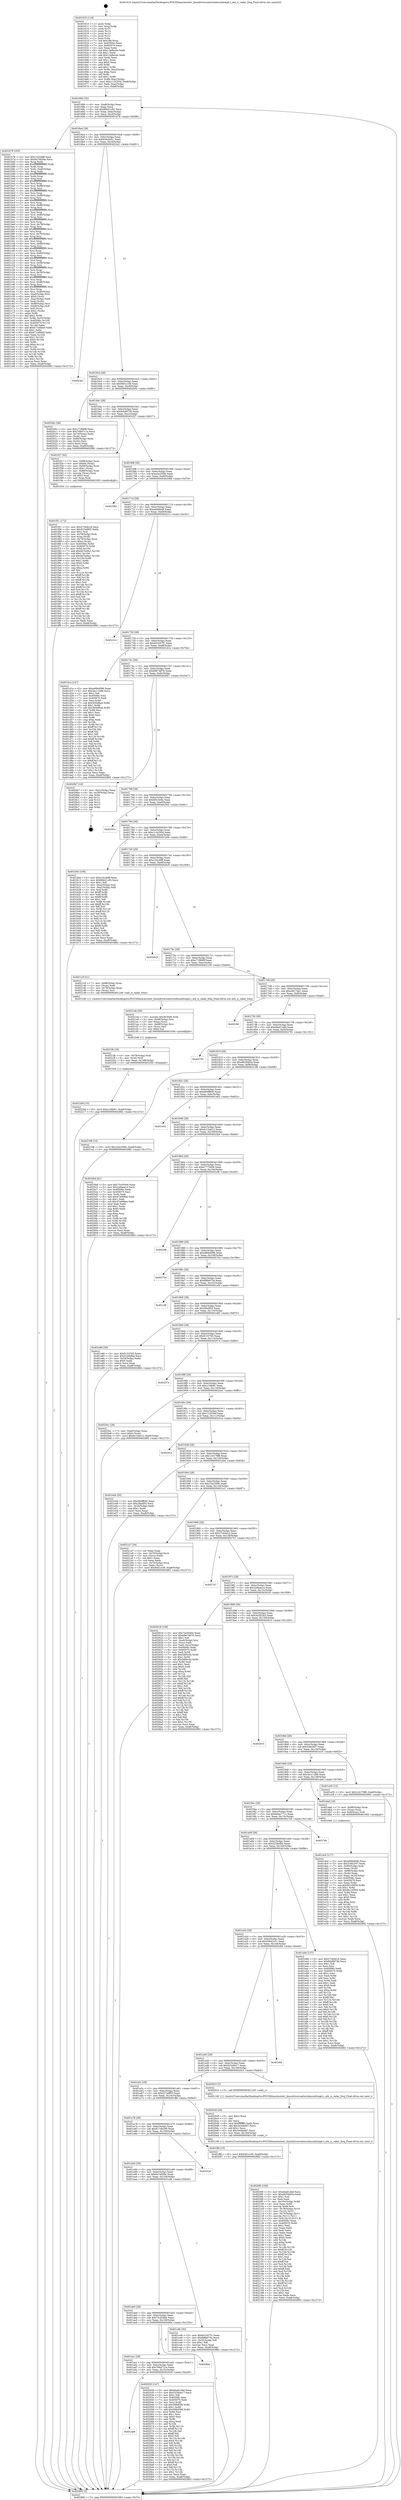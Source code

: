 digraph "0x401610" {
  label = "0x401610 (/mnt/c/Users/mathe/Desktop/tcc/POCII/binaries/extr_linuxdriversnetwirelessathregd.c_ath_is_radar_freq_Final-ollvm.out::main(0))"
  labelloc = "t"
  node[shape=record]

  Entry [label="",width=0.3,height=0.3,shape=circle,fillcolor=black,style=filled]
  "0x401684" [label="{
     0x401684 [32]\l
     | [instrs]\l
     &nbsp;&nbsp;0x401684 \<+6\>: mov -0xa8(%rbp),%eax\l
     &nbsp;&nbsp;0x40168a \<+2\>: mov %eax,%ecx\l
     &nbsp;&nbsp;0x40168c \<+6\>: sub $0x8bb21c85,%ecx\l
     &nbsp;&nbsp;0x401692 \<+6\>: mov %eax,-0xbc(%rbp)\l
     &nbsp;&nbsp;0x401698 \<+6\>: mov %ecx,-0xc0(%rbp)\l
     &nbsp;&nbsp;0x40169e \<+6\>: je 0000000000401b78 \<main+0x568\>\l
  }"]
  "0x401b78" [label="{
     0x401b78 [355]\l
     | [instrs]\l
     &nbsp;&nbsp;0x401b78 \<+5\>: mov $0xc1b249ff,%eax\l
     &nbsp;&nbsp;0x401b7d \<+5\>: mov $0x6a74836e,%ecx\l
     &nbsp;&nbsp;0x401b82 \<+3\>: mov %rsp,%rdx\l
     &nbsp;&nbsp;0x401b85 \<+4\>: add $0xfffffffffffffff0,%rdx\l
     &nbsp;&nbsp;0x401b89 \<+3\>: mov %rdx,%rsp\l
     &nbsp;&nbsp;0x401b8c \<+7\>: mov %rdx,-0xa0(%rbp)\l
     &nbsp;&nbsp;0x401b93 \<+3\>: mov %rsp,%rdx\l
     &nbsp;&nbsp;0x401b96 \<+4\>: add $0xfffffffffffffff0,%rdx\l
     &nbsp;&nbsp;0x401b9a \<+3\>: mov %rdx,%rsp\l
     &nbsp;&nbsp;0x401b9d \<+3\>: mov %rsp,%rsi\l
     &nbsp;&nbsp;0x401ba0 \<+4\>: add $0xfffffffffffffff0,%rsi\l
     &nbsp;&nbsp;0x401ba4 \<+3\>: mov %rsi,%rsp\l
     &nbsp;&nbsp;0x401ba7 \<+7\>: mov %rsi,-0x98(%rbp)\l
     &nbsp;&nbsp;0x401bae \<+3\>: mov %rsp,%rsi\l
     &nbsp;&nbsp;0x401bb1 \<+4\>: add $0xfffffffffffffff0,%rsi\l
     &nbsp;&nbsp;0x401bb5 \<+3\>: mov %rsi,%rsp\l
     &nbsp;&nbsp;0x401bb8 \<+7\>: mov %rsi,-0x90(%rbp)\l
     &nbsp;&nbsp;0x401bbf \<+3\>: mov %rsp,%rsi\l
     &nbsp;&nbsp;0x401bc2 \<+4\>: add $0xfffffffffffffff0,%rsi\l
     &nbsp;&nbsp;0x401bc6 \<+3\>: mov %rsi,%rsp\l
     &nbsp;&nbsp;0x401bc9 \<+7\>: mov %rsi,-0x88(%rbp)\l
     &nbsp;&nbsp;0x401bd0 \<+3\>: mov %rsp,%rsi\l
     &nbsp;&nbsp;0x401bd3 \<+4\>: add $0xfffffffffffffff0,%rsi\l
     &nbsp;&nbsp;0x401bd7 \<+3\>: mov %rsi,%rsp\l
     &nbsp;&nbsp;0x401bda \<+4\>: mov %rsi,-0x80(%rbp)\l
     &nbsp;&nbsp;0x401bde \<+3\>: mov %rsp,%rsi\l
     &nbsp;&nbsp;0x401be1 \<+4\>: add $0xfffffffffffffff0,%rsi\l
     &nbsp;&nbsp;0x401be5 \<+3\>: mov %rsi,%rsp\l
     &nbsp;&nbsp;0x401be8 \<+4\>: mov %rsi,-0x78(%rbp)\l
     &nbsp;&nbsp;0x401bec \<+3\>: mov %rsp,%rsi\l
     &nbsp;&nbsp;0x401bef \<+4\>: add $0xfffffffffffffff0,%rsi\l
     &nbsp;&nbsp;0x401bf3 \<+3\>: mov %rsi,%rsp\l
     &nbsp;&nbsp;0x401bf6 \<+4\>: mov %rsi,-0x70(%rbp)\l
     &nbsp;&nbsp;0x401bfa \<+3\>: mov %rsp,%rsi\l
     &nbsp;&nbsp;0x401bfd \<+4\>: add $0xfffffffffffffff0,%rsi\l
     &nbsp;&nbsp;0x401c01 \<+3\>: mov %rsi,%rsp\l
     &nbsp;&nbsp;0x401c04 \<+4\>: mov %rsi,-0x68(%rbp)\l
     &nbsp;&nbsp;0x401c08 \<+3\>: mov %rsp,%rsi\l
     &nbsp;&nbsp;0x401c0b \<+4\>: add $0xfffffffffffffff0,%rsi\l
     &nbsp;&nbsp;0x401c0f \<+3\>: mov %rsi,%rsp\l
     &nbsp;&nbsp;0x401c12 \<+4\>: mov %rsi,-0x60(%rbp)\l
     &nbsp;&nbsp;0x401c16 \<+3\>: mov %rsp,%rsi\l
     &nbsp;&nbsp;0x401c19 \<+4\>: add $0xfffffffffffffff0,%rsi\l
     &nbsp;&nbsp;0x401c1d \<+3\>: mov %rsi,%rsp\l
     &nbsp;&nbsp;0x401c20 \<+4\>: mov %rsi,-0x58(%rbp)\l
     &nbsp;&nbsp;0x401c24 \<+3\>: mov %rsp,%rsi\l
     &nbsp;&nbsp;0x401c27 \<+4\>: add $0xfffffffffffffff0,%rsi\l
     &nbsp;&nbsp;0x401c2b \<+3\>: mov %rsi,%rsp\l
     &nbsp;&nbsp;0x401c2e \<+4\>: mov %rsi,-0x50(%rbp)\l
     &nbsp;&nbsp;0x401c32 \<+3\>: mov %rsp,%rsi\l
     &nbsp;&nbsp;0x401c35 \<+4\>: add $0xfffffffffffffff0,%rsi\l
     &nbsp;&nbsp;0x401c39 \<+3\>: mov %rsi,%rsp\l
     &nbsp;&nbsp;0x401c3c \<+4\>: mov %rsi,-0x48(%rbp)\l
     &nbsp;&nbsp;0x401c40 \<+3\>: mov %rsp,%rsi\l
     &nbsp;&nbsp;0x401c43 \<+4\>: add $0xfffffffffffffff0,%rsi\l
     &nbsp;&nbsp;0x401c47 \<+3\>: mov %rsi,%rsp\l
     &nbsp;&nbsp;0x401c4a \<+4\>: mov %rsi,-0x40(%rbp)\l
     &nbsp;&nbsp;0x401c4e \<+7\>: mov -0xa0(%rbp),%rsi\l
     &nbsp;&nbsp;0x401c55 \<+6\>: movl $0x0,(%rsi)\l
     &nbsp;&nbsp;0x401c5b \<+6\>: mov -0xac(%rbp),%edi\l
     &nbsp;&nbsp;0x401c61 \<+2\>: mov %edi,(%rdx)\l
     &nbsp;&nbsp;0x401c63 \<+7\>: mov -0x98(%rbp),%rsi\l
     &nbsp;&nbsp;0x401c6a \<+7\>: mov -0xb8(%rbp),%r8\l
     &nbsp;&nbsp;0x401c71 \<+3\>: mov %r8,(%rsi)\l
     &nbsp;&nbsp;0x401c74 \<+3\>: cmpl $0x2,(%rdx)\l
     &nbsp;&nbsp;0x401c77 \<+4\>: setne %r9b\l
     &nbsp;&nbsp;0x401c7b \<+4\>: and $0x1,%r9b\l
     &nbsp;&nbsp;0x401c7f \<+4\>: mov %r9b,-0x35(%rbp)\l
     &nbsp;&nbsp;0x401c83 \<+8\>: mov 0x40506c,%r10d\l
     &nbsp;&nbsp;0x401c8b \<+8\>: mov 0x405070,%r11d\l
     &nbsp;&nbsp;0x401c93 \<+3\>: mov %r10d,%ebx\l
     &nbsp;&nbsp;0x401c96 \<+6\>: add $0x671b6bb0,%ebx\l
     &nbsp;&nbsp;0x401c9c \<+3\>: sub $0x1,%ebx\l
     &nbsp;&nbsp;0x401c9f \<+6\>: sub $0x671b6bb0,%ebx\l
     &nbsp;&nbsp;0x401ca5 \<+4\>: imul %ebx,%r10d\l
     &nbsp;&nbsp;0x401ca9 \<+4\>: and $0x1,%r10d\l
     &nbsp;&nbsp;0x401cad \<+4\>: cmp $0x0,%r10d\l
     &nbsp;&nbsp;0x401cb1 \<+4\>: sete %r9b\l
     &nbsp;&nbsp;0x401cb5 \<+4\>: cmp $0xa,%r11d\l
     &nbsp;&nbsp;0x401cb9 \<+4\>: setl %r14b\l
     &nbsp;&nbsp;0x401cbd \<+3\>: mov %r9b,%r15b\l
     &nbsp;&nbsp;0x401cc0 \<+3\>: and %r14b,%r15b\l
     &nbsp;&nbsp;0x401cc3 \<+3\>: xor %r14b,%r9b\l
     &nbsp;&nbsp;0x401cc6 \<+3\>: or %r9b,%r15b\l
     &nbsp;&nbsp;0x401cc9 \<+4\>: test $0x1,%r15b\l
     &nbsp;&nbsp;0x401ccd \<+3\>: cmovne %ecx,%eax\l
     &nbsp;&nbsp;0x401cd0 \<+6\>: mov %eax,-0xa8(%rbp)\l
     &nbsp;&nbsp;0x401cd6 \<+5\>: jmp 0000000000402882 \<main+0x1272\>\l
  }"]
  "0x4016a4" [label="{
     0x4016a4 [28]\l
     | [instrs]\l
     &nbsp;&nbsp;0x4016a4 \<+5\>: jmp 00000000004016a9 \<main+0x99\>\l
     &nbsp;&nbsp;0x4016a9 \<+6\>: mov -0xbc(%rbp),%eax\l
     &nbsp;&nbsp;0x4016af \<+5\>: sub $0x934c6a51,%eax\l
     &nbsp;&nbsp;0x4016b4 \<+6\>: mov %eax,-0xc4(%rbp)\l
     &nbsp;&nbsp;0x4016ba \<+6\>: je 00000000004023a1 \<main+0xd91\>\l
  }"]
  Exit [label="",width=0.3,height=0.3,shape=circle,fillcolor=black,style=filled,peripheries=2]
  "0x4023a1" [label="{
     0x4023a1\l
  }", style=dashed]
  "0x4016c0" [label="{
     0x4016c0 [28]\l
     | [instrs]\l
     &nbsp;&nbsp;0x4016c0 \<+5\>: jmp 00000000004016c5 \<main+0xb5\>\l
     &nbsp;&nbsp;0x4016c5 \<+6\>: mov -0xbc(%rbp),%eax\l
     &nbsp;&nbsp;0x4016cb \<+5\>: sub $0x94f1cc38,%eax\l
     &nbsp;&nbsp;0x4016d0 \<+6\>: mov %eax,-0xc8(%rbp)\l
     &nbsp;&nbsp;0x4016d6 \<+6\>: je 000000000040200c \<main+0x9fc\>\l
  }"]
  "0x40220d" [label="{
     0x40220d [15]\l
     | [instrs]\l
     &nbsp;&nbsp;0x40220d \<+10\>: movl $0xcc36b81,-0xa8(%rbp)\l
     &nbsp;&nbsp;0x402217 \<+5\>: jmp 0000000000402882 \<main+0x1272\>\l
  }"]
  "0x40200c" [label="{
     0x40200c [36]\l
     | [instrs]\l
     &nbsp;&nbsp;0x40200c \<+5\>: mov $0xc71f689f,%eax\l
     &nbsp;&nbsp;0x402011 \<+5\>: mov $0x768d711e,%ecx\l
     &nbsp;&nbsp;0x402016 \<+4\>: mov -0x70(%rbp),%rdx\l
     &nbsp;&nbsp;0x40201a \<+2\>: mov (%rdx),%esi\l
     &nbsp;&nbsp;0x40201c \<+4\>: mov -0x80(%rbp),%rdx\l
     &nbsp;&nbsp;0x402020 \<+2\>: cmp (%rdx),%esi\l
     &nbsp;&nbsp;0x402022 \<+3\>: cmovl %ecx,%eax\l
     &nbsp;&nbsp;0x402025 \<+6\>: mov %eax,-0xa8(%rbp)\l
     &nbsp;&nbsp;0x40202b \<+5\>: jmp 0000000000402882 \<main+0x1272\>\l
  }"]
  "0x4016dc" [label="{
     0x4016dc [28]\l
     | [instrs]\l
     &nbsp;&nbsp;0x4016dc \<+5\>: jmp 00000000004016e1 \<main+0xd1\>\l
     &nbsp;&nbsp;0x4016e1 \<+6\>: mov -0xbc(%rbp),%eax\l
     &nbsp;&nbsp;0x4016e7 \<+5\>: sub $0x9cb89736,%eax\l
     &nbsp;&nbsp;0x4016ec \<+6\>: mov %eax,-0xcc(%rbp)\l
     &nbsp;&nbsp;0x4016f2 \<+6\>: je 0000000000401f27 \<main+0x917\>\l
  }"]
  "0x4021fb" [label="{
     0x4021fb [18]\l
     | [instrs]\l
     &nbsp;&nbsp;0x4021fb \<+4\>: mov -0x78(%rbp),%rdi\l
     &nbsp;&nbsp;0x4021ff \<+3\>: mov (%rdi),%rdi\l
     &nbsp;&nbsp;0x402202 \<+6\>: mov %eax,-0x168(%rbp)\l
     &nbsp;&nbsp;0x402208 \<+5\>: call 0000000000401030 \<free@plt\>\l
     | [calls]\l
     &nbsp;&nbsp;0x401030 \{1\} (unknown)\l
  }"]
  "0x401f27" [label="{
     0x401f27 [42]\l
     | [instrs]\l
     &nbsp;&nbsp;0x401f27 \<+7\>: mov -0x88(%rbp),%rax\l
     &nbsp;&nbsp;0x401f2e \<+6\>: movl $0x64,(%rax)\l
     &nbsp;&nbsp;0x401f34 \<+4\>: mov -0x80(%rbp),%rax\l
     &nbsp;&nbsp;0x401f38 \<+6\>: movl $0x1,(%rax)\l
     &nbsp;&nbsp;0x401f3e \<+4\>: mov -0x80(%rbp),%rax\l
     &nbsp;&nbsp;0x401f42 \<+3\>: movslq (%rax),%rax\l
     &nbsp;&nbsp;0x401f45 \<+4\>: shl $0x3,%rax\l
     &nbsp;&nbsp;0x401f49 \<+3\>: mov %rax,%rdi\l
     &nbsp;&nbsp;0x401f4c \<+5\>: call 0000000000401050 \<malloc@plt\>\l
     | [calls]\l
     &nbsp;&nbsp;0x401050 \{1\} (unknown)\l
  }"]
  "0x4016f8" [label="{
     0x4016f8 [28]\l
     | [instrs]\l
     &nbsp;&nbsp;0x4016f8 \<+5\>: jmp 00000000004016fd \<main+0xed\>\l
     &nbsp;&nbsp;0x4016fd \<+6\>: mov -0xbc(%rbp),%eax\l
     &nbsp;&nbsp;0x401703 \<+5\>: sub $0xa3a255fa,%eax\l
     &nbsp;&nbsp;0x401708 \<+6\>: mov %eax,-0xd0(%rbp)\l
     &nbsp;&nbsp;0x40170e \<+6\>: je 000000000040258d \<main+0xf7d\>\l
  }"]
  "0x4021de" [label="{
     0x4021de [29]\l
     | [instrs]\l
     &nbsp;&nbsp;0x4021de \<+10\>: movabs $0x4030d6,%rdi\l
     &nbsp;&nbsp;0x4021e8 \<+4\>: mov -0x68(%rbp),%rsi\l
     &nbsp;&nbsp;0x4021ec \<+2\>: mov %eax,(%rsi)\l
     &nbsp;&nbsp;0x4021ee \<+4\>: mov -0x68(%rbp),%rsi\l
     &nbsp;&nbsp;0x4021f2 \<+2\>: mov (%rsi),%esi\l
     &nbsp;&nbsp;0x4021f4 \<+2\>: mov $0x0,%al\l
     &nbsp;&nbsp;0x4021f6 \<+5\>: call 0000000000401040 \<printf@plt\>\l
     | [calls]\l
     &nbsp;&nbsp;0x401040 \{1\} (unknown)\l
  }"]
  "0x40258d" [label="{
     0x40258d\l
  }", style=dashed]
  "0x401714" [label="{
     0x401714 [28]\l
     | [instrs]\l
     &nbsp;&nbsp;0x401714 \<+5\>: jmp 0000000000401719 \<main+0x109\>\l
     &nbsp;&nbsp;0x401719 \<+6\>: mov -0xbc(%rbp),%eax\l
     &nbsp;&nbsp;0x40171f \<+5\>: sub $0xad4dfee8,%eax\l
     &nbsp;&nbsp;0x401724 \<+6\>: mov %eax,-0xd4(%rbp)\l
     &nbsp;&nbsp;0x40172a \<+6\>: je 000000000040221c \<main+0xc0c\>\l
  }"]
  "0x4020f0" [label="{
     0x4020f0 [168]\l
     | [instrs]\l
     &nbsp;&nbsp;0x4020f0 \<+5\>: mov $0xd4a614dd,%ecx\l
     &nbsp;&nbsp;0x4020f5 \<+5\>: mov $0xd835bb5a,%edx\l
     &nbsp;&nbsp;0x4020fa \<+3\>: mov $0x1,%sil\l
     &nbsp;&nbsp;0x4020fd \<+2\>: xor %edi,%edi\l
     &nbsp;&nbsp;0x4020ff \<+7\>: mov -0x164(%rbp),%r8d\l
     &nbsp;&nbsp;0x402106 \<+4\>: imul %eax,%r8d\l
     &nbsp;&nbsp;0x40210a \<+3\>: movslq %r8d,%r9\l
     &nbsp;&nbsp;0x40210d \<+4\>: mov -0x78(%rbp),%r10\l
     &nbsp;&nbsp;0x402111 \<+3\>: mov (%r10),%r10\l
     &nbsp;&nbsp;0x402114 \<+4\>: mov -0x70(%rbp),%r11\l
     &nbsp;&nbsp;0x402118 \<+3\>: movslq (%r11),%r11\l
     &nbsp;&nbsp;0x40211b \<+4\>: mov %r9,(%r10,%r11,8)\l
     &nbsp;&nbsp;0x40211f \<+7\>: mov 0x40506c,%eax\l
     &nbsp;&nbsp;0x402126 \<+8\>: mov 0x405070,%r8d\l
     &nbsp;&nbsp;0x40212e \<+3\>: sub $0x1,%edi\l
     &nbsp;&nbsp;0x402131 \<+2\>: mov %eax,%ebx\l
     &nbsp;&nbsp;0x402133 \<+2\>: add %edi,%ebx\l
     &nbsp;&nbsp;0x402135 \<+3\>: imul %ebx,%eax\l
     &nbsp;&nbsp;0x402138 \<+3\>: and $0x1,%eax\l
     &nbsp;&nbsp;0x40213b \<+3\>: cmp $0x0,%eax\l
     &nbsp;&nbsp;0x40213e \<+4\>: sete %r14b\l
     &nbsp;&nbsp;0x402142 \<+4\>: cmp $0xa,%r8d\l
     &nbsp;&nbsp;0x402146 \<+4\>: setl %r15b\l
     &nbsp;&nbsp;0x40214a \<+3\>: mov %r14b,%r12b\l
     &nbsp;&nbsp;0x40214d \<+4\>: xor $0xff,%r12b\l
     &nbsp;&nbsp;0x402151 \<+3\>: mov %r15b,%r13b\l
     &nbsp;&nbsp;0x402154 \<+4\>: xor $0xff,%r13b\l
     &nbsp;&nbsp;0x402158 \<+4\>: xor $0x1,%sil\l
     &nbsp;&nbsp;0x40215c \<+3\>: mov %r12b,%al\l
     &nbsp;&nbsp;0x40215f \<+2\>: and $0xff,%al\l
     &nbsp;&nbsp;0x402161 \<+3\>: and %sil,%r14b\l
     &nbsp;&nbsp;0x402164 \<+3\>: mov %r13b,%dil\l
     &nbsp;&nbsp;0x402167 \<+4\>: and $0xff,%dil\l
     &nbsp;&nbsp;0x40216b \<+3\>: and %sil,%r15b\l
     &nbsp;&nbsp;0x40216e \<+3\>: or %r14b,%al\l
     &nbsp;&nbsp;0x402171 \<+3\>: or %r15b,%dil\l
     &nbsp;&nbsp;0x402174 \<+3\>: xor %dil,%al\l
     &nbsp;&nbsp;0x402177 \<+3\>: or %r13b,%r12b\l
     &nbsp;&nbsp;0x40217a \<+4\>: xor $0xff,%r12b\l
     &nbsp;&nbsp;0x40217e \<+4\>: or $0x1,%sil\l
     &nbsp;&nbsp;0x402182 \<+3\>: and %sil,%r12b\l
     &nbsp;&nbsp;0x402185 \<+3\>: or %r12b,%al\l
     &nbsp;&nbsp;0x402188 \<+2\>: test $0x1,%al\l
     &nbsp;&nbsp;0x40218a \<+3\>: cmovne %edx,%ecx\l
     &nbsp;&nbsp;0x40218d \<+6\>: mov %ecx,-0xa8(%rbp)\l
     &nbsp;&nbsp;0x402193 \<+5\>: jmp 0000000000402882 \<main+0x1272\>\l
  }"]
  "0x40221c" [label="{
     0x40221c\l
  }", style=dashed]
  "0x401730" [label="{
     0x401730 [28]\l
     | [instrs]\l
     &nbsp;&nbsp;0x401730 \<+5\>: jmp 0000000000401735 \<main+0x125\>\l
     &nbsp;&nbsp;0x401735 \<+6\>: mov -0xbc(%rbp),%eax\l
     &nbsp;&nbsp;0x40173b \<+5\>: sub $0xb01b57f1,%eax\l
     &nbsp;&nbsp;0x401740 \<+6\>: mov %eax,-0xd8(%rbp)\l
     &nbsp;&nbsp;0x401746 \<+6\>: je 0000000000401d1a \<main+0x70a\>\l
  }"]
  "0x4020c8" [label="{
     0x4020c8 [40]\l
     | [instrs]\l
     &nbsp;&nbsp;0x4020c8 \<+5\>: mov $0x2,%ecx\l
     &nbsp;&nbsp;0x4020cd \<+1\>: cltd\l
     &nbsp;&nbsp;0x4020ce \<+2\>: idiv %ecx\l
     &nbsp;&nbsp;0x4020d0 \<+6\>: imul $0xfffffffe,%edx,%ecx\l
     &nbsp;&nbsp;0x4020d6 \<+6\>: add $0x3e3de687,%ecx\l
     &nbsp;&nbsp;0x4020dc \<+3\>: add $0x1,%ecx\l
     &nbsp;&nbsp;0x4020df \<+6\>: sub $0x3e3de687,%ecx\l
     &nbsp;&nbsp;0x4020e5 \<+6\>: mov %ecx,-0x164(%rbp)\l
     &nbsp;&nbsp;0x4020eb \<+5\>: call 0000000000401160 \<next_i\>\l
     | [calls]\l
     &nbsp;&nbsp;0x401160 \{1\} (/mnt/c/Users/mathe/Desktop/tcc/POCII/binaries/extr_linuxdriversnetwirelessathregd.c_ath_is_radar_freq_Final-ollvm.out::next_i)\l
  }"]
  "0x401d1a" [label="{
     0x401d1a [147]\l
     | [instrs]\l
     &nbsp;&nbsp;0x401d1a \<+5\>: mov $0xe80bd096,%eax\l
     &nbsp;&nbsp;0x401d1f \<+5\>: mov $0x3ec11496,%ecx\l
     &nbsp;&nbsp;0x401d24 \<+2\>: mov $0x1,%dl\l
     &nbsp;&nbsp;0x401d26 \<+7\>: mov 0x40506c,%esi\l
     &nbsp;&nbsp;0x401d2d \<+7\>: mov 0x405070,%edi\l
     &nbsp;&nbsp;0x401d34 \<+3\>: mov %esi,%r8d\l
     &nbsp;&nbsp;0x401d37 \<+7\>: sub $0x3b5ef6a4,%r8d\l
     &nbsp;&nbsp;0x401d3e \<+4\>: sub $0x1,%r8d\l
     &nbsp;&nbsp;0x401d42 \<+7\>: add $0x3b5ef6a4,%r8d\l
     &nbsp;&nbsp;0x401d49 \<+4\>: imul %r8d,%esi\l
     &nbsp;&nbsp;0x401d4d \<+3\>: and $0x1,%esi\l
     &nbsp;&nbsp;0x401d50 \<+3\>: cmp $0x0,%esi\l
     &nbsp;&nbsp;0x401d53 \<+4\>: sete %r9b\l
     &nbsp;&nbsp;0x401d57 \<+3\>: cmp $0xa,%edi\l
     &nbsp;&nbsp;0x401d5a \<+4\>: setl %r10b\l
     &nbsp;&nbsp;0x401d5e \<+3\>: mov %r9b,%r11b\l
     &nbsp;&nbsp;0x401d61 \<+4\>: xor $0xff,%r11b\l
     &nbsp;&nbsp;0x401d65 \<+3\>: mov %r10b,%bl\l
     &nbsp;&nbsp;0x401d68 \<+3\>: xor $0xff,%bl\l
     &nbsp;&nbsp;0x401d6b \<+3\>: xor $0x1,%dl\l
     &nbsp;&nbsp;0x401d6e \<+3\>: mov %r11b,%r14b\l
     &nbsp;&nbsp;0x401d71 \<+4\>: and $0xff,%r14b\l
     &nbsp;&nbsp;0x401d75 \<+3\>: and %dl,%r9b\l
     &nbsp;&nbsp;0x401d78 \<+3\>: mov %bl,%r15b\l
     &nbsp;&nbsp;0x401d7b \<+4\>: and $0xff,%r15b\l
     &nbsp;&nbsp;0x401d7f \<+3\>: and %dl,%r10b\l
     &nbsp;&nbsp;0x401d82 \<+3\>: or %r9b,%r14b\l
     &nbsp;&nbsp;0x401d85 \<+3\>: or %r10b,%r15b\l
     &nbsp;&nbsp;0x401d88 \<+3\>: xor %r15b,%r14b\l
     &nbsp;&nbsp;0x401d8b \<+3\>: or %bl,%r11b\l
     &nbsp;&nbsp;0x401d8e \<+4\>: xor $0xff,%r11b\l
     &nbsp;&nbsp;0x401d92 \<+3\>: or $0x1,%dl\l
     &nbsp;&nbsp;0x401d95 \<+3\>: and %dl,%r11b\l
     &nbsp;&nbsp;0x401d98 \<+3\>: or %r11b,%r14b\l
     &nbsp;&nbsp;0x401d9b \<+4\>: test $0x1,%r14b\l
     &nbsp;&nbsp;0x401d9f \<+3\>: cmovne %ecx,%eax\l
     &nbsp;&nbsp;0x401da2 \<+6\>: mov %eax,-0xa8(%rbp)\l
     &nbsp;&nbsp;0x401da8 \<+5\>: jmp 0000000000402882 \<main+0x1272\>\l
  }"]
  "0x40174c" [label="{
     0x40174c [28]\l
     | [instrs]\l
     &nbsp;&nbsp;0x40174c \<+5\>: jmp 0000000000401751 \<main+0x141\>\l
     &nbsp;&nbsp;0x401751 \<+6\>: mov -0xbc(%rbp),%eax\l
     &nbsp;&nbsp;0x401757 \<+5\>: sub $0xb9674876,%eax\l
     &nbsp;&nbsp;0x40175c \<+6\>: mov %eax,-0xdc(%rbp)\l
     &nbsp;&nbsp;0x401762 \<+6\>: je 00000000004026b7 \<main+0x10a7\>\l
  }"]
  "0x401ae8" [label="{
     0x401ae8\l
  }", style=dashed]
  "0x4026b7" [label="{
     0x4026b7 [18]\l
     | [instrs]\l
     &nbsp;&nbsp;0x4026b7 \<+3\>: mov -0x2c(%rbp),%eax\l
     &nbsp;&nbsp;0x4026ba \<+4\>: lea -0x28(%rbp),%rsp\l
     &nbsp;&nbsp;0x4026be \<+1\>: pop %rbx\l
     &nbsp;&nbsp;0x4026bf \<+2\>: pop %r12\l
     &nbsp;&nbsp;0x4026c1 \<+2\>: pop %r13\l
     &nbsp;&nbsp;0x4026c3 \<+2\>: pop %r14\l
     &nbsp;&nbsp;0x4026c5 \<+2\>: pop %r15\l
     &nbsp;&nbsp;0x4026c7 \<+1\>: pop %rbp\l
     &nbsp;&nbsp;0x4026c8 \<+1\>: ret\l
  }"]
  "0x401768" [label="{
     0x401768 [28]\l
     | [instrs]\l
     &nbsp;&nbsp;0x401768 \<+5\>: jmp 000000000040176d \<main+0x15d\>\l
     &nbsp;&nbsp;0x40176d \<+6\>: mov -0xbc(%rbp),%eax\l
     &nbsp;&nbsp;0x401773 \<+5\>: sub $0xbf3c3e9a,%eax\l
     &nbsp;&nbsp;0x401778 \<+6\>: mov %eax,-0xe0(%rbp)\l
     &nbsp;&nbsp;0x40177e \<+6\>: je 000000000040250c \<main+0xefc\>\l
  }"]
  "0x402030" [label="{
     0x402030 [147]\l
     | [instrs]\l
     &nbsp;&nbsp;0x402030 \<+5\>: mov $0xd4a614dd,%eax\l
     &nbsp;&nbsp;0x402035 \<+5\>: mov $0x523d0a17,%ecx\l
     &nbsp;&nbsp;0x40203a \<+2\>: mov $0x1,%dl\l
     &nbsp;&nbsp;0x40203c \<+7\>: mov 0x40506c,%esi\l
     &nbsp;&nbsp;0x402043 \<+7\>: mov 0x405070,%edi\l
     &nbsp;&nbsp;0x40204a \<+3\>: mov %esi,%r8d\l
     &nbsp;&nbsp;0x40204d \<+7\>: sub $0x598ef3fd,%r8d\l
     &nbsp;&nbsp;0x402054 \<+4\>: sub $0x1,%r8d\l
     &nbsp;&nbsp;0x402058 \<+7\>: add $0x598ef3fd,%r8d\l
     &nbsp;&nbsp;0x40205f \<+4\>: imul %r8d,%esi\l
     &nbsp;&nbsp;0x402063 \<+3\>: and $0x1,%esi\l
     &nbsp;&nbsp;0x402066 \<+3\>: cmp $0x0,%esi\l
     &nbsp;&nbsp;0x402069 \<+4\>: sete %r9b\l
     &nbsp;&nbsp;0x40206d \<+3\>: cmp $0xa,%edi\l
     &nbsp;&nbsp;0x402070 \<+4\>: setl %r10b\l
     &nbsp;&nbsp;0x402074 \<+3\>: mov %r9b,%r11b\l
     &nbsp;&nbsp;0x402077 \<+4\>: xor $0xff,%r11b\l
     &nbsp;&nbsp;0x40207b \<+3\>: mov %r10b,%bl\l
     &nbsp;&nbsp;0x40207e \<+3\>: xor $0xff,%bl\l
     &nbsp;&nbsp;0x402081 \<+3\>: xor $0x0,%dl\l
     &nbsp;&nbsp;0x402084 \<+3\>: mov %r11b,%r14b\l
     &nbsp;&nbsp;0x402087 \<+4\>: and $0x0,%r14b\l
     &nbsp;&nbsp;0x40208b \<+3\>: and %dl,%r9b\l
     &nbsp;&nbsp;0x40208e \<+3\>: mov %bl,%r15b\l
     &nbsp;&nbsp;0x402091 \<+4\>: and $0x0,%r15b\l
     &nbsp;&nbsp;0x402095 \<+3\>: and %dl,%r10b\l
     &nbsp;&nbsp;0x402098 \<+3\>: or %r9b,%r14b\l
     &nbsp;&nbsp;0x40209b \<+3\>: or %r10b,%r15b\l
     &nbsp;&nbsp;0x40209e \<+3\>: xor %r15b,%r14b\l
     &nbsp;&nbsp;0x4020a1 \<+3\>: or %bl,%r11b\l
     &nbsp;&nbsp;0x4020a4 \<+4\>: xor $0xff,%r11b\l
     &nbsp;&nbsp;0x4020a8 \<+3\>: or $0x0,%dl\l
     &nbsp;&nbsp;0x4020ab \<+3\>: and %dl,%r11b\l
     &nbsp;&nbsp;0x4020ae \<+3\>: or %r11b,%r14b\l
     &nbsp;&nbsp;0x4020b1 \<+4\>: test $0x1,%r14b\l
     &nbsp;&nbsp;0x4020b5 \<+3\>: cmovne %ecx,%eax\l
     &nbsp;&nbsp;0x4020b8 \<+6\>: mov %eax,-0xa8(%rbp)\l
     &nbsp;&nbsp;0x4020be \<+5\>: jmp 0000000000402882 \<main+0x1272\>\l
  }"]
  "0x40250c" [label="{
     0x40250c\l
  }", style=dashed]
  "0x401784" [label="{
     0x401784 [28]\l
     | [instrs]\l
     &nbsp;&nbsp;0x401784 \<+5\>: jmp 0000000000401789 \<main+0x179\>\l
     &nbsp;&nbsp;0x401789 \<+6\>: mov -0xbc(%rbp),%eax\l
     &nbsp;&nbsp;0x40178f \<+5\>: sub $0xc11b250d,%eax\l
     &nbsp;&nbsp;0x401794 \<+6\>: mov %eax,-0xe4(%rbp)\l
     &nbsp;&nbsp;0x40179a \<+6\>: je 0000000000401b0e \<main+0x4fe\>\l
  }"]
  "0x401acc" [label="{
     0x401acc [28]\l
     | [instrs]\l
     &nbsp;&nbsp;0x401acc \<+5\>: jmp 0000000000401ad1 \<main+0x4c1\>\l
     &nbsp;&nbsp;0x401ad1 \<+6\>: mov -0xbc(%rbp),%eax\l
     &nbsp;&nbsp;0x401ad7 \<+5\>: sub $0x768d711e,%eax\l
     &nbsp;&nbsp;0x401adc \<+6\>: mov %eax,-0x15c(%rbp)\l
     &nbsp;&nbsp;0x401ae2 \<+6\>: je 0000000000402030 \<main+0xa20\>\l
  }"]
  "0x401b0e" [label="{
     0x401b0e [106]\l
     | [instrs]\l
     &nbsp;&nbsp;0x401b0e \<+5\>: mov $0xc1b249ff,%eax\l
     &nbsp;&nbsp;0x401b13 \<+5\>: mov $0x8bb21c85,%ecx\l
     &nbsp;&nbsp;0x401b18 \<+2\>: mov $0x1,%dl\l
     &nbsp;&nbsp;0x401b1a \<+7\>: mov -0xa2(%rbp),%sil\l
     &nbsp;&nbsp;0x401b21 \<+7\>: mov -0xa1(%rbp),%dil\l
     &nbsp;&nbsp;0x401b28 \<+3\>: mov %sil,%r8b\l
     &nbsp;&nbsp;0x401b2b \<+4\>: xor $0xff,%r8b\l
     &nbsp;&nbsp;0x401b2f \<+3\>: mov %dil,%r9b\l
     &nbsp;&nbsp;0x401b32 \<+4\>: xor $0xff,%r9b\l
     &nbsp;&nbsp;0x401b36 \<+3\>: xor $0x1,%dl\l
     &nbsp;&nbsp;0x401b39 \<+3\>: mov %r8b,%r10b\l
     &nbsp;&nbsp;0x401b3c \<+4\>: and $0xff,%r10b\l
     &nbsp;&nbsp;0x401b40 \<+3\>: and %dl,%sil\l
     &nbsp;&nbsp;0x401b43 \<+3\>: mov %r9b,%r11b\l
     &nbsp;&nbsp;0x401b46 \<+4\>: and $0xff,%r11b\l
     &nbsp;&nbsp;0x401b4a \<+3\>: and %dl,%dil\l
     &nbsp;&nbsp;0x401b4d \<+3\>: or %sil,%r10b\l
     &nbsp;&nbsp;0x401b50 \<+3\>: or %dil,%r11b\l
     &nbsp;&nbsp;0x401b53 \<+3\>: xor %r11b,%r10b\l
     &nbsp;&nbsp;0x401b56 \<+3\>: or %r9b,%r8b\l
     &nbsp;&nbsp;0x401b59 \<+4\>: xor $0xff,%r8b\l
     &nbsp;&nbsp;0x401b5d \<+3\>: or $0x1,%dl\l
     &nbsp;&nbsp;0x401b60 \<+3\>: and %dl,%r8b\l
     &nbsp;&nbsp;0x401b63 \<+3\>: or %r8b,%r10b\l
     &nbsp;&nbsp;0x401b66 \<+4\>: test $0x1,%r10b\l
     &nbsp;&nbsp;0x401b6a \<+3\>: cmovne %ecx,%eax\l
     &nbsp;&nbsp;0x401b6d \<+6\>: mov %eax,-0xa8(%rbp)\l
     &nbsp;&nbsp;0x401b73 \<+5\>: jmp 0000000000402882 \<main+0x1272\>\l
  }"]
  "0x4017a0" [label="{
     0x4017a0 [28]\l
     | [instrs]\l
     &nbsp;&nbsp;0x4017a0 \<+5\>: jmp 00000000004017a5 \<main+0x195\>\l
     &nbsp;&nbsp;0x4017a5 \<+6\>: mov -0xbc(%rbp),%eax\l
     &nbsp;&nbsp;0x4017ab \<+5\>: sub $0xc1b249ff,%eax\l
     &nbsp;&nbsp;0x4017b0 \<+6\>: mov %eax,-0xe8(%rbp)\l
     &nbsp;&nbsp;0x4017b6 \<+6\>: je 00000000004026c9 \<main+0x10b9\>\l
  }"]
  "0x402882" [label="{
     0x402882 [5]\l
     | [instrs]\l
     &nbsp;&nbsp;0x402882 \<+5\>: jmp 0000000000401684 \<main+0x74\>\l
  }"]
  "0x401610" [label="{
     0x401610 [116]\l
     | [instrs]\l
     &nbsp;&nbsp;0x401610 \<+1\>: push %rbp\l
     &nbsp;&nbsp;0x401611 \<+3\>: mov %rsp,%rbp\l
     &nbsp;&nbsp;0x401614 \<+2\>: push %r15\l
     &nbsp;&nbsp;0x401616 \<+2\>: push %r14\l
     &nbsp;&nbsp;0x401618 \<+2\>: push %r13\l
     &nbsp;&nbsp;0x40161a \<+2\>: push %r12\l
     &nbsp;&nbsp;0x40161c \<+1\>: push %rbx\l
     &nbsp;&nbsp;0x40161d \<+7\>: sub $0x188,%rsp\l
     &nbsp;&nbsp;0x401624 \<+7\>: mov 0x40506c,%eax\l
     &nbsp;&nbsp;0x40162b \<+7\>: mov 0x405070,%ecx\l
     &nbsp;&nbsp;0x401632 \<+2\>: mov %eax,%edx\l
     &nbsp;&nbsp;0x401634 \<+6\>: sub $0x13a8ecde,%edx\l
     &nbsp;&nbsp;0x40163a \<+3\>: sub $0x1,%edx\l
     &nbsp;&nbsp;0x40163d \<+6\>: add $0x13a8ecde,%edx\l
     &nbsp;&nbsp;0x401643 \<+3\>: imul %edx,%eax\l
     &nbsp;&nbsp;0x401646 \<+3\>: and $0x1,%eax\l
     &nbsp;&nbsp;0x401649 \<+3\>: cmp $0x0,%eax\l
     &nbsp;&nbsp;0x40164c \<+4\>: sete %r8b\l
     &nbsp;&nbsp;0x401650 \<+4\>: and $0x1,%r8b\l
     &nbsp;&nbsp;0x401654 \<+7\>: mov %r8b,-0xa2(%rbp)\l
     &nbsp;&nbsp;0x40165b \<+3\>: cmp $0xa,%ecx\l
     &nbsp;&nbsp;0x40165e \<+4\>: setl %r8b\l
     &nbsp;&nbsp;0x401662 \<+4\>: and $0x1,%r8b\l
     &nbsp;&nbsp;0x401666 \<+7\>: mov %r8b,-0xa1(%rbp)\l
     &nbsp;&nbsp;0x40166d \<+10\>: movl $0xc11b250d,-0xa8(%rbp)\l
     &nbsp;&nbsp;0x401677 \<+6\>: mov %edi,-0xac(%rbp)\l
     &nbsp;&nbsp;0x40167d \<+7\>: mov %rsi,-0xb8(%rbp)\l
  }"]
  "0x40286a" [label="{
     0x40286a\l
  }", style=dashed]
  "0x401f51" [label="{
     0x401f51 [172]\l
     | [instrs]\l
     &nbsp;&nbsp;0x401f51 \<+5\>: mov $0x27c64e1d,%ecx\l
     &nbsp;&nbsp;0x401f56 \<+5\>: mov $0x527e9f05,%edx\l
     &nbsp;&nbsp;0x401f5b \<+3\>: mov $0x1,%sil\l
     &nbsp;&nbsp;0x401f5e \<+4\>: mov -0x78(%rbp),%rdi\l
     &nbsp;&nbsp;0x401f62 \<+3\>: mov %rax,(%rdi)\l
     &nbsp;&nbsp;0x401f65 \<+4\>: mov -0x70(%rbp),%rax\l
     &nbsp;&nbsp;0x401f69 \<+6\>: movl $0x0,(%rax)\l
     &nbsp;&nbsp;0x401f6f \<+8\>: mov 0x40506c,%r8d\l
     &nbsp;&nbsp;0x401f77 \<+8\>: mov 0x405070,%r9d\l
     &nbsp;&nbsp;0x401f7f \<+3\>: mov %r8d,%r10d\l
     &nbsp;&nbsp;0x401f82 \<+7\>: add $0x4b7bc8a1,%r10d\l
     &nbsp;&nbsp;0x401f89 \<+4\>: sub $0x1,%r10d\l
     &nbsp;&nbsp;0x401f8d \<+7\>: sub $0x4b7bc8a1,%r10d\l
     &nbsp;&nbsp;0x401f94 \<+4\>: imul %r10d,%r8d\l
     &nbsp;&nbsp;0x401f98 \<+4\>: and $0x1,%r8d\l
     &nbsp;&nbsp;0x401f9c \<+4\>: cmp $0x0,%r8d\l
     &nbsp;&nbsp;0x401fa0 \<+4\>: sete %r11b\l
     &nbsp;&nbsp;0x401fa4 \<+4\>: cmp $0xa,%r9d\l
     &nbsp;&nbsp;0x401fa8 \<+3\>: setl %bl\l
     &nbsp;&nbsp;0x401fab \<+3\>: mov %r11b,%r14b\l
     &nbsp;&nbsp;0x401fae \<+4\>: xor $0xff,%r14b\l
     &nbsp;&nbsp;0x401fb2 \<+3\>: mov %bl,%r15b\l
     &nbsp;&nbsp;0x401fb5 \<+4\>: xor $0xff,%r15b\l
     &nbsp;&nbsp;0x401fb9 \<+4\>: xor $0x1,%sil\l
     &nbsp;&nbsp;0x401fbd \<+3\>: mov %r14b,%r12b\l
     &nbsp;&nbsp;0x401fc0 \<+4\>: and $0xff,%r12b\l
     &nbsp;&nbsp;0x401fc4 \<+3\>: and %sil,%r11b\l
     &nbsp;&nbsp;0x401fc7 \<+3\>: mov %r15b,%r13b\l
     &nbsp;&nbsp;0x401fca \<+4\>: and $0xff,%r13b\l
     &nbsp;&nbsp;0x401fce \<+3\>: and %sil,%bl\l
     &nbsp;&nbsp;0x401fd1 \<+3\>: or %r11b,%r12b\l
     &nbsp;&nbsp;0x401fd4 \<+3\>: or %bl,%r13b\l
     &nbsp;&nbsp;0x401fd7 \<+3\>: xor %r13b,%r12b\l
     &nbsp;&nbsp;0x401fda \<+3\>: or %r15b,%r14b\l
     &nbsp;&nbsp;0x401fdd \<+4\>: xor $0xff,%r14b\l
     &nbsp;&nbsp;0x401fe1 \<+4\>: or $0x1,%sil\l
     &nbsp;&nbsp;0x401fe5 \<+3\>: and %sil,%r14b\l
     &nbsp;&nbsp;0x401fe8 \<+3\>: or %r14b,%r12b\l
     &nbsp;&nbsp;0x401feb \<+4\>: test $0x1,%r12b\l
     &nbsp;&nbsp;0x401fef \<+3\>: cmovne %edx,%ecx\l
     &nbsp;&nbsp;0x401ff2 \<+6\>: mov %ecx,-0xa8(%rbp)\l
     &nbsp;&nbsp;0x401ff8 \<+5\>: jmp 0000000000402882 \<main+0x1272\>\l
  }"]
  "0x4026c9" [label="{
     0x4026c9\l
  }", style=dashed]
  "0x4017bc" [label="{
     0x4017bc [28]\l
     | [instrs]\l
     &nbsp;&nbsp;0x4017bc \<+5\>: jmp 00000000004017c1 \<main+0x1b1\>\l
     &nbsp;&nbsp;0x4017c1 \<+6\>: mov -0xbc(%rbp),%eax\l
     &nbsp;&nbsp;0x4017c7 \<+5\>: sub $0xc71f689f,%eax\l
     &nbsp;&nbsp;0x4017cc \<+6\>: mov %eax,-0xec(%rbp)\l
     &nbsp;&nbsp;0x4017d2 \<+6\>: je 00000000004021c9 \<main+0xbb9\>\l
  }"]
  "0x401dc0" [label="{
     0x401dc0 [117]\l
     | [instrs]\l
     &nbsp;&nbsp;0x401dc0 \<+5\>: mov $0xe80bd096,%ecx\l
     &nbsp;&nbsp;0x401dc5 \<+5\>: mov $0x3c6b2f37,%edx\l
     &nbsp;&nbsp;0x401dca \<+7\>: mov -0x90(%rbp),%rdi\l
     &nbsp;&nbsp;0x401dd1 \<+2\>: mov %eax,(%rdi)\l
     &nbsp;&nbsp;0x401dd3 \<+7\>: mov -0x90(%rbp),%rdi\l
     &nbsp;&nbsp;0x401dda \<+2\>: mov (%rdi),%eax\l
     &nbsp;&nbsp;0x401ddc \<+3\>: mov %eax,-0x34(%rbp)\l
     &nbsp;&nbsp;0x401ddf \<+7\>: mov 0x40506c,%eax\l
     &nbsp;&nbsp;0x401de6 \<+7\>: mov 0x405070,%esi\l
     &nbsp;&nbsp;0x401ded \<+3\>: mov %eax,%r8d\l
     &nbsp;&nbsp;0x401df0 \<+7\>: sub $0x9b1c0004,%r8d\l
     &nbsp;&nbsp;0x401df7 \<+4\>: sub $0x1,%r8d\l
     &nbsp;&nbsp;0x401dfb \<+7\>: add $0x9b1c0004,%r8d\l
     &nbsp;&nbsp;0x401e02 \<+4\>: imul %r8d,%eax\l
     &nbsp;&nbsp;0x401e06 \<+3\>: and $0x1,%eax\l
     &nbsp;&nbsp;0x401e09 \<+3\>: cmp $0x0,%eax\l
     &nbsp;&nbsp;0x401e0c \<+4\>: sete %r9b\l
     &nbsp;&nbsp;0x401e10 \<+3\>: cmp $0xa,%esi\l
     &nbsp;&nbsp;0x401e13 \<+4\>: setl %r10b\l
     &nbsp;&nbsp;0x401e17 \<+3\>: mov %r9b,%r11b\l
     &nbsp;&nbsp;0x401e1a \<+3\>: and %r10b,%r11b\l
     &nbsp;&nbsp;0x401e1d \<+3\>: xor %r10b,%r9b\l
     &nbsp;&nbsp;0x401e20 \<+3\>: or %r9b,%r11b\l
     &nbsp;&nbsp;0x401e23 \<+4\>: test $0x1,%r11b\l
     &nbsp;&nbsp;0x401e27 \<+3\>: cmovne %edx,%ecx\l
     &nbsp;&nbsp;0x401e2a \<+6\>: mov %ecx,-0xa8(%rbp)\l
     &nbsp;&nbsp;0x401e30 \<+5\>: jmp 0000000000402882 \<main+0x1272\>\l
  }"]
  "0x4021c9" [label="{
     0x4021c9 [21]\l
     | [instrs]\l
     &nbsp;&nbsp;0x4021c9 \<+7\>: mov -0x88(%rbp),%rax\l
     &nbsp;&nbsp;0x4021d0 \<+2\>: mov (%rax),%edi\l
     &nbsp;&nbsp;0x4021d2 \<+4\>: mov -0x78(%rbp),%rax\l
     &nbsp;&nbsp;0x4021d6 \<+3\>: mov (%rax),%rsi\l
     &nbsp;&nbsp;0x4021d9 \<+5\>: call 0000000000401240 \<ath_is_radar_freq\>\l
     | [calls]\l
     &nbsp;&nbsp;0x401240 \{1\} (/mnt/c/Users/mathe/Desktop/tcc/POCII/binaries/extr_linuxdriversnetwirelessathregd.c_ath_is_radar_freq_Final-ollvm.out::ath_is_radar_freq)\l
  }"]
  "0x4017d8" [label="{
     0x4017d8 [28]\l
     | [instrs]\l
     &nbsp;&nbsp;0x4017d8 \<+5\>: jmp 00000000004017dd \<main+0x1cd\>\l
     &nbsp;&nbsp;0x4017dd \<+6\>: mov -0xbc(%rbp),%eax\l
     &nbsp;&nbsp;0x4017e3 \<+5\>: sub $0xce617ae1,%eax\l
     &nbsp;&nbsp;0x4017e8 \<+6\>: mov %eax,-0xf0(%rbp)\l
     &nbsp;&nbsp;0x4017ee \<+6\>: je 00000000004023bf \<main+0xdaf\>\l
  }"]
  "0x401ab0" [label="{
     0x401ab0 [28]\l
     | [instrs]\l
     &nbsp;&nbsp;0x401ab0 \<+5\>: jmp 0000000000401ab5 \<main+0x4a5\>\l
     &nbsp;&nbsp;0x401ab5 \<+6\>: mov -0xbc(%rbp),%eax\l
     &nbsp;&nbsp;0x401abb \<+5\>: sub $0x73c0540e,%eax\l
     &nbsp;&nbsp;0x401ac0 \<+6\>: mov %eax,-0x158(%rbp)\l
     &nbsp;&nbsp;0x401ac6 \<+6\>: je 000000000040286a \<main+0x125a\>\l
  }"]
  "0x4023bf" [label="{
     0x4023bf\l
  }", style=dashed]
  "0x4017f4" [label="{
     0x4017f4 [28]\l
     | [instrs]\l
     &nbsp;&nbsp;0x4017f4 \<+5\>: jmp 00000000004017f9 \<main+0x1e9\>\l
     &nbsp;&nbsp;0x4017f9 \<+6\>: mov -0xbc(%rbp),%eax\l
     &nbsp;&nbsp;0x4017ff \<+5\>: sub $0xd4a614dd,%eax\l
     &nbsp;&nbsp;0x401804 \<+6\>: mov %eax,-0xf4(%rbp)\l
     &nbsp;&nbsp;0x40180a \<+6\>: je 0000000000402791 \<main+0x1181\>\l
  }"]
  "0x401cdb" [label="{
     0x401cdb [30]\l
     | [instrs]\l
     &nbsp;&nbsp;0x401cdb \<+5\>: mov $0xb01b57f1,%eax\l
     &nbsp;&nbsp;0x401ce0 \<+5\>: mov $0xf68b673a,%ecx\l
     &nbsp;&nbsp;0x401ce5 \<+3\>: mov -0x35(%rbp),%dl\l
     &nbsp;&nbsp;0x401ce8 \<+3\>: test $0x1,%dl\l
     &nbsp;&nbsp;0x401ceb \<+3\>: cmovne %ecx,%eax\l
     &nbsp;&nbsp;0x401cee \<+6\>: mov %eax,-0xa8(%rbp)\l
     &nbsp;&nbsp;0x401cf4 \<+5\>: jmp 0000000000402882 \<main+0x1272\>\l
  }"]
  "0x402791" [label="{
     0x402791\l
  }", style=dashed]
  "0x401810" [label="{
     0x401810 [28]\l
     | [instrs]\l
     &nbsp;&nbsp;0x401810 \<+5\>: jmp 0000000000401815 \<main+0x205\>\l
     &nbsp;&nbsp;0x401815 \<+6\>: mov -0xbc(%rbp),%eax\l
     &nbsp;&nbsp;0x40181b \<+5\>: sub $0xd835bb5a,%eax\l
     &nbsp;&nbsp;0x401820 \<+6\>: mov %eax,-0xf8(%rbp)\l
     &nbsp;&nbsp;0x401826 \<+6\>: je 0000000000402198 \<main+0xb88\>\l
  }"]
  "0x401a94" [label="{
     0x401a94 [28]\l
     | [instrs]\l
     &nbsp;&nbsp;0x401a94 \<+5\>: jmp 0000000000401a99 \<main+0x489\>\l
     &nbsp;&nbsp;0x401a99 \<+6\>: mov -0xbc(%rbp),%eax\l
     &nbsp;&nbsp;0x401a9f \<+5\>: sub $0x6a74836e,%eax\l
     &nbsp;&nbsp;0x401aa4 \<+6\>: mov %eax,-0x154(%rbp)\l
     &nbsp;&nbsp;0x401aaa \<+6\>: je 0000000000401cdb \<main+0x6cb\>\l
  }"]
  "0x402198" [label="{
     0x402198 [15]\l
     | [instrs]\l
     &nbsp;&nbsp;0x402198 \<+10\>: movl $0x23a2309c,-0xa8(%rbp)\l
     &nbsp;&nbsp;0x4021a2 \<+5\>: jmp 0000000000402882 \<main+0x1272\>\l
  }"]
  "0x40182c" [label="{
     0x40182c [28]\l
     | [instrs]\l
     &nbsp;&nbsp;0x40182c \<+5\>: jmp 0000000000401831 \<main+0x221\>\l
     &nbsp;&nbsp;0x401831 \<+6\>: mov -0xbc(%rbp),%eax\l
     &nbsp;&nbsp;0x401837 \<+5\>: sub $0xd94ff650,%eax\l
     &nbsp;&nbsp;0x40183c \<+6\>: mov %eax,-0xfc(%rbp)\l
     &nbsp;&nbsp;0x401842 \<+6\>: je 0000000000401e62 \<main+0x852\>\l
  }"]
  "0x40252e" [label="{
     0x40252e\l
  }", style=dashed]
  "0x401e62" [label="{
     0x401e62\l
  }", style=dashed]
  "0x401848" [label="{
     0x401848 [28]\l
     | [instrs]\l
     &nbsp;&nbsp;0x401848 \<+5\>: jmp 000000000040184d \<main+0x23d\>\l
     &nbsp;&nbsp;0x40184d \<+6\>: mov -0xbc(%rbp),%eax\l
     &nbsp;&nbsp;0x401853 \<+5\>: sub $0xdc15a612,%eax\l
     &nbsp;&nbsp;0x401858 \<+6\>: mov %eax,-0x100(%rbp)\l
     &nbsp;&nbsp;0x40185e \<+6\>: je 00000000004025bd \<main+0xfad\>\l
  }"]
  "0x401a78" [label="{
     0x401a78 [28]\l
     | [instrs]\l
     &nbsp;&nbsp;0x401a78 \<+5\>: jmp 0000000000401a7d \<main+0x46d\>\l
     &nbsp;&nbsp;0x401a7d \<+6\>: mov -0xbc(%rbp),%eax\l
     &nbsp;&nbsp;0x401a83 \<+5\>: sub $0x617db290,%eax\l
     &nbsp;&nbsp;0x401a88 \<+6\>: mov %eax,-0x150(%rbp)\l
     &nbsp;&nbsp;0x401a8e \<+6\>: je 000000000040252e \<main+0xf1e\>\l
  }"]
  "0x4025bd" [label="{
     0x4025bd [91]\l
     | [instrs]\l
     &nbsp;&nbsp;0x4025bd \<+5\>: mov $0x73c0540e,%eax\l
     &nbsp;&nbsp;0x4025c2 \<+5\>: mov $0x2a9aaa1e,%ecx\l
     &nbsp;&nbsp;0x4025c7 \<+7\>: mov 0x40506c,%edx\l
     &nbsp;&nbsp;0x4025ce \<+7\>: mov 0x405070,%esi\l
     &nbsp;&nbsp;0x4025d5 \<+2\>: mov %edx,%edi\l
     &nbsp;&nbsp;0x4025d7 \<+6\>: add $0x47a066ee,%edi\l
     &nbsp;&nbsp;0x4025dd \<+3\>: sub $0x1,%edi\l
     &nbsp;&nbsp;0x4025e0 \<+6\>: sub $0x47a066ee,%edi\l
     &nbsp;&nbsp;0x4025e6 \<+3\>: imul %edi,%edx\l
     &nbsp;&nbsp;0x4025e9 \<+3\>: and $0x1,%edx\l
     &nbsp;&nbsp;0x4025ec \<+3\>: cmp $0x0,%edx\l
     &nbsp;&nbsp;0x4025ef \<+4\>: sete %r8b\l
     &nbsp;&nbsp;0x4025f3 \<+3\>: cmp $0xa,%esi\l
     &nbsp;&nbsp;0x4025f6 \<+4\>: setl %r9b\l
     &nbsp;&nbsp;0x4025fa \<+3\>: mov %r8b,%r10b\l
     &nbsp;&nbsp;0x4025fd \<+3\>: and %r9b,%r10b\l
     &nbsp;&nbsp;0x402600 \<+3\>: xor %r9b,%r8b\l
     &nbsp;&nbsp;0x402603 \<+3\>: or %r8b,%r10b\l
     &nbsp;&nbsp;0x402606 \<+4\>: test $0x1,%r10b\l
     &nbsp;&nbsp;0x40260a \<+3\>: cmovne %ecx,%eax\l
     &nbsp;&nbsp;0x40260d \<+6\>: mov %eax,-0xa8(%rbp)\l
     &nbsp;&nbsp;0x402613 \<+5\>: jmp 0000000000402882 \<main+0x1272\>\l
  }"]
  "0x401864" [label="{
     0x401864 [28]\l
     | [instrs]\l
     &nbsp;&nbsp;0x401864 \<+5\>: jmp 0000000000401869 \<main+0x259\>\l
     &nbsp;&nbsp;0x401869 \<+6\>: mov -0xbc(%rbp),%eax\l
     &nbsp;&nbsp;0x40186f \<+5\>: sub $0xe7775d56,%eax\l
     &nbsp;&nbsp;0x401874 \<+6\>: mov %eax,-0x104(%rbp)\l
     &nbsp;&nbsp;0x40187a \<+6\>: je 00000000004022f6 \<main+0xce6\>\l
  }"]
  "0x401ffd" [label="{
     0x401ffd [15]\l
     | [instrs]\l
     &nbsp;&nbsp;0x401ffd \<+10\>: movl $0x94f1cc38,-0xa8(%rbp)\l
     &nbsp;&nbsp;0x402007 \<+5\>: jmp 0000000000402882 \<main+0x1272\>\l
  }"]
  "0x4022f6" [label="{
     0x4022f6\l
  }", style=dashed]
  "0x401880" [label="{
     0x401880 [28]\l
     | [instrs]\l
     &nbsp;&nbsp;0x401880 \<+5\>: jmp 0000000000401885 \<main+0x275\>\l
     &nbsp;&nbsp;0x401885 \<+6\>: mov -0xbc(%rbp),%eax\l
     &nbsp;&nbsp;0x40188b \<+5\>: sub $0xe80bd096,%eax\l
     &nbsp;&nbsp;0x401890 \<+6\>: mov %eax,-0x108(%rbp)\l
     &nbsp;&nbsp;0x401896 \<+6\>: je 000000000040270e \<main+0x10fe\>\l
  }"]
  "0x401a5c" [label="{
     0x401a5c [28]\l
     | [instrs]\l
     &nbsp;&nbsp;0x401a5c \<+5\>: jmp 0000000000401a61 \<main+0x451\>\l
     &nbsp;&nbsp;0x401a61 \<+6\>: mov -0xbc(%rbp),%eax\l
     &nbsp;&nbsp;0x401a67 \<+5\>: sub $0x527e9f05,%eax\l
     &nbsp;&nbsp;0x401a6c \<+6\>: mov %eax,-0x14c(%rbp)\l
     &nbsp;&nbsp;0x401a72 \<+6\>: je 0000000000401ffd \<main+0x9ed\>\l
  }"]
  "0x40270e" [label="{
     0x40270e\l
  }", style=dashed]
  "0x40189c" [label="{
     0x40189c [28]\l
     | [instrs]\l
     &nbsp;&nbsp;0x40189c \<+5\>: jmp 00000000004018a1 \<main+0x291\>\l
     &nbsp;&nbsp;0x4018a1 \<+6\>: mov -0xbc(%rbp),%eax\l
     &nbsp;&nbsp;0x4018a7 \<+5\>: sub $0xf68b673a,%eax\l
     &nbsp;&nbsp;0x4018ac \<+6\>: mov %eax,-0x10c(%rbp)\l
     &nbsp;&nbsp;0x4018b2 \<+6\>: je 0000000000401cf9 \<main+0x6e9\>\l
  }"]
  "0x4020c3" [label="{
     0x4020c3 [5]\l
     | [instrs]\l
     &nbsp;&nbsp;0x4020c3 \<+5\>: call 0000000000401160 \<next_i\>\l
     | [calls]\l
     &nbsp;&nbsp;0x401160 \{1\} (/mnt/c/Users/mathe/Desktop/tcc/POCII/binaries/extr_linuxdriversnetwirelessathregd.c_ath_is_radar_freq_Final-ollvm.out::next_i)\l
  }"]
  "0x401cf9" [label="{
     0x401cf9\l
  }", style=dashed]
  "0x4018b8" [label="{
     0x4018b8 [28]\l
     | [instrs]\l
     &nbsp;&nbsp;0x4018b8 \<+5\>: jmp 00000000004018bd \<main+0x2ad\>\l
     &nbsp;&nbsp;0x4018bd \<+6\>: mov -0xbc(%rbp),%eax\l
     &nbsp;&nbsp;0x4018c3 \<+5\>: sub $0x28a4f55,%eax\l
     &nbsp;&nbsp;0x4018c8 \<+6\>: mov %eax,-0x110(%rbp)\l
     &nbsp;&nbsp;0x4018ce \<+6\>: je 0000000000401e80 \<main+0x870\>\l
  }"]
  "0x401a40" [label="{
     0x401a40 [28]\l
     | [instrs]\l
     &nbsp;&nbsp;0x401a40 \<+5\>: jmp 0000000000401a45 \<main+0x435\>\l
     &nbsp;&nbsp;0x401a45 \<+6\>: mov -0xbc(%rbp),%eax\l
     &nbsp;&nbsp;0x401a4b \<+5\>: sub $0x523d0a17,%eax\l
     &nbsp;&nbsp;0x401a50 \<+6\>: mov %eax,-0x148(%rbp)\l
     &nbsp;&nbsp;0x401a56 \<+6\>: je 00000000004020c3 \<main+0xab3\>\l
  }"]
  "0x401e80" [label="{
     0x401e80 [30]\l
     | [instrs]\l
     &nbsp;&nbsp;0x401e80 \<+5\>: mov $0x9153793,%eax\l
     &nbsp;&nbsp;0x401e85 \<+5\>: mov $0x4226efbd,%ecx\l
     &nbsp;&nbsp;0x401e8a \<+3\>: mov -0x34(%rbp),%edx\l
     &nbsp;&nbsp;0x401e8d \<+3\>: cmp $0x0,%edx\l
     &nbsp;&nbsp;0x401e90 \<+3\>: cmove %ecx,%eax\l
     &nbsp;&nbsp;0x401e93 \<+6\>: mov %eax,-0xa8(%rbp)\l
     &nbsp;&nbsp;0x401e99 \<+5\>: jmp 0000000000402882 \<main+0x1272\>\l
  }"]
  "0x4018d4" [label="{
     0x4018d4 [28]\l
     | [instrs]\l
     &nbsp;&nbsp;0x4018d4 \<+5\>: jmp 00000000004018d9 \<main+0x2c9\>\l
     &nbsp;&nbsp;0x4018d9 \<+6\>: mov -0xbc(%rbp),%eax\l
     &nbsp;&nbsp;0x4018df \<+5\>: sub $0x9153793,%eax\l
     &nbsp;&nbsp;0x4018e4 \<+6\>: mov %eax,-0x114(%rbp)\l
     &nbsp;&nbsp;0x4018ea \<+6\>: je 000000000040257e \<main+0xf6e\>\l
  }"]
  "0x4024fd" [label="{
     0x4024fd\l
  }", style=dashed]
  "0x40257e" [label="{
     0x40257e\l
  }", style=dashed]
  "0x4018f0" [label="{
     0x4018f0 [28]\l
     | [instrs]\l
     &nbsp;&nbsp;0x4018f0 \<+5\>: jmp 00000000004018f5 \<main+0x2e5\>\l
     &nbsp;&nbsp;0x4018f5 \<+6\>: mov -0xbc(%rbp),%eax\l
     &nbsp;&nbsp;0x4018fb \<+5\>: sub $0xcc36b81,%eax\l
     &nbsp;&nbsp;0x401900 \<+6\>: mov %eax,-0x118(%rbp)\l
     &nbsp;&nbsp;0x401906 \<+6\>: je 00000000004025a1 \<main+0xf91\>\l
  }"]
  "0x401a24" [label="{
     0x401a24 [28]\l
     | [instrs]\l
     &nbsp;&nbsp;0x401a24 \<+5\>: jmp 0000000000401a29 \<main+0x419\>\l
     &nbsp;&nbsp;0x401a29 \<+6\>: mov -0xbc(%rbp),%eax\l
     &nbsp;&nbsp;0x401a2f \<+5\>: sub $0x42842c51,%eax\l
     &nbsp;&nbsp;0x401a34 \<+6\>: mov %eax,-0x144(%rbp)\l
     &nbsp;&nbsp;0x401a3a \<+6\>: je 00000000004024fd \<main+0xeed\>\l
  }"]
  "0x4025a1" [label="{
     0x4025a1 [28]\l
     | [instrs]\l
     &nbsp;&nbsp;0x4025a1 \<+7\>: mov -0xa0(%rbp),%rax\l
     &nbsp;&nbsp;0x4025a8 \<+6\>: movl $0x0,(%rax)\l
     &nbsp;&nbsp;0x4025ae \<+10\>: movl $0xdc15a612,-0xa8(%rbp)\l
     &nbsp;&nbsp;0x4025b8 \<+5\>: jmp 0000000000402882 \<main+0x1272\>\l
  }"]
  "0x40190c" [label="{
     0x40190c [28]\l
     | [instrs]\l
     &nbsp;&nbsp;0x40190c \<+5\>: jmp 0000000000401911 \<main+0x301\>\l
     &nbsp;&nbsp;0x401911 \<+6\>: mov -0xbc(%rbp),%eax\l
     &nbsp;&nbsp;0x401917 \<+5\>: sub $0x112f20ef,%eax\l
     &nbsp;&nbsp;0x40191c \<+6\>: mov %eax,-0x11c(%rbp)\l
     &nbsp;&nbsp;0x401922 \<+6\>: je 000000000040241a \<main+0xe0a\>\l
  }"]
  "0x401e9e" [label="{
     0x401e9e [137]\l
     | [instrs]\l
     &nbsp;&nbsp;0x401e9e \<+5\>: mov $0x27c64e1d,%eax\l
     &nbsp;&nbsp;0x401ea3 \<+5\>: mov $0x9cb89736,%ecx\l
     &nbsp;&nbsp;0x401ea8 \<+2\>: mov $0x1,%dl\l
     &nbsp;&nbsp;0x401eaa \<+2\>: xor %esi,%esi\l
     &nbsp;&nbsp;0x401eac \<+7\>: mov 0x40506c,%edi\l
     &nbsp;&nbsp;0x401eb3 \<+8\>: mov 0x405070,%r8d\l
     &nbsp;&nbsp;0x401ebb \<+3\>: sub $0x1,%esi\l
     &nbsp;&nbsp;0x401ebe \<+3\>: mov %edi,%r9d\l
     &nbsp;&nbsp;0x401ec1 \<+3\>: add %esi,%r9d\l
     &nbsp;&nbsp;0x401ec4 \<+4\>: imul %r9d,%edi\l
     &nbsp;&nbsp;0x401ec8 \<+3\>: and $0x1,%edi\l
     &nbsp;&nbsp;0x401ecb \<+3\>: cmp $0x0,%edi\l
     &nbsp;&nbsp;0x401ece \<+4\>: sete %r10b\l
     &nbsp;&nbsp;0x401ed2 \<+4\>: cmp $0xa,%r8d\l
     &nbsp;&nbsp;0x401ed6 \<+4\>: setl %r11b\l
     &nbsp;&nbsp;0x401eda \<+3\>: mov %r10b,%bl\l
     &nbsp;&nbsp;0x401edd \<+3\>: xor $0xff,%bl\l
     &nbsp;&nbsp;0x401ee0 \<+3\>: mov %r11b,%r14b\l
     &nbsp;&nbsp;0x401ee3 \<+4\>: xor $0xff,%r14b\l
     &nbsp;&nbsp;0x401ee7 \<+3\>: xor $0x0,%dl\l
     &nbsp;&nbsp;0x401eea \<+3\>: mov %bl,%r15b\l
     &nbsp;&nbsp;0x401eed \<+4\>: and $0x0,%r15b\l
     &nbsp;&nbsp;0x401ef1 \<+3\>: and %dl,%r10b\l
     &nbsp;&nbsp;0x401ef4 \<+3\>: mov %r14b,%r12b\l
     &nbsp;&nbsp;0x401ef7 \<+4\>: and $0x0,%r12b\l
     &nbsp;&nbsp;0x401efb \<+3\>: and %dl,%r11b\l
     &nbsp;&nbsp;0x401efe \<+3\>: or %r10b,%r15b\l
     &nbsp;&nbsp;0x401f01 \<+3\>: or %r11b,%r12b\l
     &nbsp;&nbsp;0x401f04 \<+3\>: xor %r12b,%r15b\l
     &nbsp;&nbsp;0x401f07 \<+3\>: or %r14b,%bl\l
     &nbsp;&nbsp;0x401f0a \<+3\>: xor $0xff,%bl\l
     &nbsp;&nbsp;0x401f0d \<+3\>: or $0x0,%dl\l
     &nbsp;&nbsp;0x401f10 \<+2\>: and %dl,%bl\l
     &nbsp;&nbsp;0x401f12 \<+3\>: or %bl,%r15b\l
     &nbsp;&nbsp;0x401f15 \<+4\>: test $0x1,%r15b\l
     &nbsp;&nbsp;0x401f19 \<+3\>: cmovne %ecx,%eax\l
     &nbsp;&nbsp;0x401f1c \<+6\>: mov %eax,-0xa8(%rbp)\l
     &nbsp;&nbsp;0x401f22 \<+5\>: jmp 0000000000402882 \<main+0x1272\>\l
  }"]
  "0x40241a" [label="{
     0x40241a\l
  }", style=dashed]
  "0x401928" [label="{
     0x401928 [28]\l
     | [instrs]\l
     &nbsp;&nbsp;0x401928 \<+5\>: jmp 000000000040192d \<main+0x31d\>\l
     &nbsp;&nbsp;0x40192d \<+6\>: mov -0xbc(%rbp),%eax\l
     &nbsp;&nbsp;0x401933 \<+5\>: sub $0x1cd179f8,%eax\l
     &nbsp;&nbsp;0x401938 \<+6\>: mov %eax,-0x120(%rbp)\l
     &nbsp;&nbsp;0x40193e \<+6\>: je 0000000000401e44 \<main+0x834\>\l
  }"]
  "0x401a08" [label="{
     0x401a08 [28]\l
     | [instrs]\l
     &nbsp;&nbsp;0x401a08 \<+5\>: jmp 0000000000401a0d \<main+0x3fd\>\l
     &nbsp;&nbsp;0x401a0d \<+6\>: mov -0xbc(%rbp),%eax\l
     &nbsp;&nbsp;0x401a13 \<+5\>: sub $0x4226efbd,%eax\l
     &nbsp;&nbsp;0x401a18 \<+6\>: mov %eax,-0x140(%rbp)\l
     &nbsp;&nbsp;0x401a1e \<+6\>: je 0000000000401e9e \<main+0x88e\>\l
  }"]
  "0x401e44" [label="{
     0x401e44 [30]\l
     | [instrs]\l
     &nbsp;&nbsp;0x401e44 \<+5\>: mov $0xd94ff650,%eax\l
     &nbsp;&nbsp;0x401e49 \<+5\>: mov $0x28a4f55,%ecx\l
     &nbsp;&nbsp;0x401e4e \<+3\>: mov -0x34(%rbp),%edx\l
     &nbsp;&nbsp;0x401e51 \<+3\>: cmp $0x1,%edx\l
     &nbsp;&nbsp;0x401e54 \<+3\>: cmovl %ecx,%eax\l
     &nbsp;&nbsp;0x401e57 \<+6\>: mov %eax,-0xa8(%rbp)\l
     &nbsp;&nbsp;0x401e5d \<+5\>: jmp 0000000000402882 \<main+0x1272\>\l
  }"]
  "0x401944" [label="{
     0x401944 [28]\l
     | [instrs]\l
     &nbsp;&nbsp;0x401944 \<+5\>: jmp 0000000000401949 \<main+0x339\>\l
     &nbsp;&nbsp;0x401949 \<+6\>: mov -0xbc(%rbp),%eax\l
     &nbsp;&nbsp;0x40194f \<+5\>: sub $0x23a2309c,%eax\l
     &nbsp;&nbsp;0x401954 \<+6\>: mov %eax,-0x124(%rbp)\l
     &nbsp;&nbsp;0x40195a \<+6\>: je 00000000004021a7 \<main+0xb97\>\l
  }"]
  "0x4027eb" [label="{
     0x4027eb\l
  }", style=dashed]
  "0x4021a7" [label="{
     0x4021a7 [34]\l
     | [instrs]\l
     &nbsp;&nbsp;0x4021a7 \<+2\>: xor %eax,%eax\l
     &nbsp;&nbsp;0x4021a9 \<+4\>: mov -0x70(%rbp),%rcx\l
     &nbsp;&nbsp;0x4021ad \<+2\>: mov (%rcx),%edx\l
     &nbsp;&nbsp;0x4021af \<+3\>: sub $0x1,%eax\l
     &nbsp;&nbsp;0x4021b2 \<+2\>: sub %eax,%edx\l
     &nbsp;&nbsp;0x4021b4 \<+4\>: mov -0x70(%rbp),%rcx\l
     &nbsp;&nbsp;0x4021b8 \<+2\>: mov %edx,(%rcx)\l
     &nbsp;&nbsp;0x4021ba \<+10\>: movl $0x94f1cc38,-0xa8(%rbp)\l
     &nbsp;&nbsp;0x4021c4 \<+5\>: jmp 0000000000402882 \<main+0x1272\>\l
  }"]
  "0x401960" [label="{
     0x401960 [28]\l
     | [instrs]\l
     &nbsp;&nbsp;0x401960 \<+5\>: jmp 0000000000401965 \<main+0x355\>\l
     &nbsp;&nbsp;0x401965 \<+6\>: mov -0xbc(%rbp),%eax\l
     &nbsp;&nbsp;0x40196b \<+5\>: sub $0x27c64e1d,%eax\l
     &nbsp;&nbsp;0x401970 \<+6\>: mov %eax,-0x128(%rbp)\l
     &nbsp;&nbsp;0x401976 \<+6\>: je 0000000000402747 \<main+0x1137\>\l
  }"]
  "0x4019ec" [label="{
     0x4019ec [28]\l
     | [instrs]\l
     &nbsp;&nbsp;0x4019ec \<+5\>: jmp 00000000004019f1 \<main+0x3e1\>\l
     &nbsp;&nbsp;0x4019f1 \<+6\>: mov -0xbc(%rbp),%eax\l
     &nbsp;&nbsp;0x4019f7 \<+5\>: sub $0x404a7711,%eax\l
     &nbsp;&nbsp;0x4019fc \<+6\>: mov %eax,-0x13c(%rbp)\l
     &nbsp;&nbsp;0x401a02 \<+6\>: je 00000000004027eb \<main+0x11db\>\l
  }"]
  "0x402747" [label="{
     0x402747\l
  }", style=dashed]
  "0x40197c" [label="{
     0x40197c [28]\l
     | [instrs]\l
     &nbsp;&nbsp;0x40197c \<+5\>: jmp 0000000000401981 \<main+0x371\>\l
     &nbsp;&nbsp;0x401981 \<+6\>: mov -0xbc(%rbp),%eax\l
     &nbsp;&nbsp;0x401987 \<+5\>: sub $0x2a9aaa1e,%eax\l
     &nbsp;&nbsp;0x40198c \<+6\>: mov %eax,-0x12c(%rbp)\l
     &nbsp;&nbsp;0x401992 \<+6\>: je 0000000000402618 \<main+0x1008\>\l
  }"]
  "0x401dad" [label="{
     0x401dad [19]\l
     | [instrs]\l
     &nbsp;&nbsp;0x401dad \<+7\>: mov -0x98(%rbp),%rax\l
     &nbsp;&nbsp;0x401db4 \<+3\>: mov (%rax),%rax\l
     &nbsp;&nbsp;0x401db7 \<+4\>: mov 0x8(%rax),%rdi\l
     &nbsp;&nbsp;0x401dbb \<+5\>: call 0000000000401060 \<atoi@plt\>\l
     | [calls]\l
     &nbsp;&nbsp;0x401060 \{1\} (unknown)\l
  }"]
  "0x402618" [label="{
     0x402618 [159]\l
     | [instrs]\l
     &nbsp;&nbsp;0x402618 \<+5\>: mov $0x73c0540e,%eax\l
     &nbsp;&nbsp;0x40261d \<+5\>: mov $0xb9674876,%ecx\l
     &nbsp;&nbsp;0x402622 \<+2\>: mov $0x1,%dl\l
     &nbsp;&nbsp;0x402624 \<+7\>: mov -0xa0(%rbp),%rsi\l
     &nbsp;&nbsp;0x40262b \<+2\>: mov (%rsi),%edi\l
     &nbsp;&nbsp;0x40262d \<+3\>: mov %edi,-0x2c(%rbp)\l
     &nbsp;&nbsp;0x402630 \<+7\>: mov 0x40506c,%edi\l
     &nbsp;&nbsp;0x402637 \<+8\>: mov 0x405070,%r8d\l
     &nbsp;&nbsp;0x40263f \<+3\>: mov %edi,%r9d\l
     &nbsp;&nbsp;0x402642 \<+7\>: add $0x5d85c0a,%r9d\l
     &nbsp;&nbsp;0x402649 \<+4\>: sub $0x1,%r9d\l
     &nbsp;&nbsp;0x40264d \<+7\>: sub $0x5d85c0a,%r9d\l
     &nbsp;&nbsp;0x402654 \<+4\>: imul %r9d,%edi\l
     &nbsp;&nbsp;0x402658 \<+3\>: and $0x1,%edi\l
     &nbsp;&nbsp;0x40265b \<+3\>: cmp $0x0,%edi\l
     &nbsp;&nbsp;0x40265e \<+4\>: sete %r10b\l
     &nbsp;&nbsp;0x402662 \<+4\>: cmp $0xa,%r8d\l
     &nbsp;&nbsp;0x402666 \<+4\>: setl %r11b\l
     &nbsp;&nbsp;0x40266a \<+3\>: mov %r10b,%bl\l
     &nbsp;&nbsp;0x40266d \<+3\>: xor $0xff,%bl\l
     &nbsp;&nbsp;0x402670 \<+3\>: mov %r11b,%r14b\l
     &nbsp;&nbsp;0x402673 \<+4\>: xor $0xff,%r14b\l
     &nbsp;&nbsp;0x402677 \<+3\>: xor $0x1,%dl\l
     &nbsp;&nbsp;0x40267a \<+3\>: mov %bl,%r15b\l
     &nbsp;&nbsp;0x40267d \<+4\>: and $0xff,%r15b\l
     &nbsp;&nbsp;0x402681 \<+3\>: and %dl,%r10b\l
     &nbsp;&nbsp;0x402684 \<+3\>: mov %r14b,%r12b\l
     &nbsp;&nbsp;0x402687 \<+4\>: and $0xff,%r12b\l
     &nbsp;&nbsp;0x40268b \<+3\>: and %dl,%r11b\l
     &nbsp;&nbsp;0x40268e \<+3\>: or %r10b,%r15b\l
     &nbsp;&nbsp;0x402691 \<+3\>: or %r11b,%r12b\l
     &nbsp;&nbsp;0x402694 \<+3\>: xor %r12b,%r15b\l
     &nbsp;&nbsp;0x402697 \<+3\>: or %r14b,%bl\l
     &nbsp;&nbsp;0x40269a \<+3\>: xor $0xff,%bl\l
     &nbsp;&nbsp;0x40269d \<+3\>: or $0x1,%dl\l
     &nbsp;&nbsp;0x4026a0 \<+2\>: and %dl,%bl\l
     &nbsp;&nbsp;0x4026a2 \<+3\>: or %bl,%r15b\l
     &nbsp;&nbsp;0x4026a5 \<+4\>: test $0x1,%r15b\l
     &nbsp;&nbsp;0x4026a9 \<+3\>: cmovne %ecx,%eax\l
     &nbsp;&nbsp;0x4026ac \<+6\>: mov %eax,-0xa8(%rbp)\l
     &nbsp;&nbsp;0x4026b2 \<+5\>: jmp 0000000000402882 \<main+0x1272\>\l
  }"]
  "0x401998" [label="{
     0x401998 [28]\l
     | [instrs]\l
     &nbsp;&nbsp;0x401998 \<+5\>: jmp 000000000040199d \<main+0x38d\>\l
     &nbsp;&nbsp;0x40199d \<+6\>: mov -0xbc(%rbp),%eax\l
     &nbsp;&nbsp;0x4019a3 \<+5\>: sub $0x3a2f22b3,%eax\l
     &nbsp;&nbsp;0x4019a8 \<+6\>: mov %eax,-0x130(%rbp)\l
     &nbsp;&nbsp;0x4019ae \<+6\>: je 0000000000402810 \<main+0x1200\>\l
  }"]
  "0x4019d0" [label="{
     0x4019d0 [28]\l
     | [instrs]\l
     &nbsp;&nbsp;0x4019d0 \<+5\>: jmp 00000000004019d5 \<main+0x3c5\>\l
     &nbsp;&nbsp;0x4019d5 \<+6\>: mov -0xbc(%rbp),%eax\l
     &nbsp;&nbsp;0x4019db \<+5\>: sub $0x3ec11496,%eax\l
     &nbsp;&nbsp;0x4019e0 \<+6\>: mov %eax,-0x138(%rbp)\l
     &nbsp;&nbsp;0x4019e6 \<+6\>: je 0000000000401dad \<main+0x79d\>\l
  }"]
  "0x402810" [label="{
     0x402810\l
  }", style=dashed]
  "0x4019b4" [label="{
     0x4019b4 [28]\l
     | [instrs]\l
     &nbsp;&nbsp;0x4019b4 \<+5\>: jmp 00000000004019b9 \<main+0x3a9\>\l
     &nbsp;&nbsp;0x4019b9 \<+6\>: mov -0xbc(%rbp),%eax\l
     &nbsp;&nbsp;0x4019bf \<+5\>: sub $0x3c6b2f37,%eax\l
     &nbsp;&nbsp;0x4019c4 \<+6\>: mov %eax,-0x134(%rbp)\l
     &nbsp;&nbsp;0x4019ca \<+6\>: je 0000000000401e35 \<main+0x825\>\l
  }"]
  "0x401e35" [label="{
     0x401e35 [15]\l
     | [instrs]\l
     &nbsp;&nbsp;0x401e35 \<+10\>: movl $0x1cd179f8,-0xa8(%rbp)\l
     &nbsp;&nbsp;0x401e3f \<+5\>: jmp 0000000000402882 \<main+0x1272\>\l
  }"]
  Entry -> "0x401610" [label=" 1"]
  "0x401684" -> "0x401b78" [label=" 1"]
  "0x401684" -> "0x4016a4" [label=" 21"]
  "0x4026b7" -> Exit [label=" 1"]
  "0x4016a4" -> "0x4023a1" [label=" 0"]
  "0x4016a4" -> "0x4016c0" [label=" 21"]
  "0x402618" -> "0x402882" [label=" 1"]
  "0x4016c0" -> "0x40200c" [label=" 2"]
  "0x4016c0" -> "0x4016dc" [label=" 19"]
  "0x4025bd" -> "0x402882" [label=" 1"]
  "0x4016dc" -> "0x401f27" [label=" 1"]
  "0x4016dc" -> "0x4016f8" [label=" 18"]
  "0x4025a1" -> "0x402882" [label=" 1"]
  "0x4016f8" -> "0x40258d" [label=" 0"]
  "0x4016f8" -> "0x401714" [label=" 18"]
  "0x40220d" -> "0x402882" [label=" 1"]
  "0x401714" -> "0x40221c" [label=" 0"]
  "0x401714" -> "0x401730" [label=" 18"]
  "0x4021fb" -> "0x40220d" [label=" 1"]
  "0x401730" -> "0x401d1a" [label=" 1"]
  "0x401730" -> "0x40174c" [label=" 17"]
  "0x4021de" -> "0x4021fb" [label=" 1"]
  "0x40174c" -> "0x4026b7" [label=" 1"]
  "0x40174c" -> "0x401768" [label=" 16"]
  "0x4021c9" -> "0x4021de" [label=" 1"]
  "0x401768" -> "0x40250c" [label=" 0"]
  "0x401768" -> "0x401784" [label=" 16"]
  "0x4021a7" -> "0x402882" [label=" 1"]
  "0x401784" -> "0x401b0e" [label=" 1"]
  "0x401784" -> "0x4017a0" [label=" 15"]
  "0x401b0e" -> "0x402882" [label=" 1"]
  "0x401610" -> "0x401684" [label=" 1"]
  "0x402882" -> "0x401684" [label=" 21"]
  "0x4020f0" -> "0x402882" [label=" 1"]
  "0x401b78" -> "0x402882" [label=" 1"]
  "0x4020c8" -> "0x4020f0" [label=" 1"]
  "0x4017a0" -> "0x4026c9" [label=" 0"]
  "0x4017a0" -> "0x4017bc" [label=" 15"]
  "0x402030" -> "0x402882" [label=" 1"]
  "0x4017bc" -> "0x4021c9" [label=" 1"]
  "0x4017bc" -> "0x4017d8" [label=" 14"]
  "0x401acc" -> "0x401ae8" [label=" 0"]
  "0x4017d8" -> "0x4023bf" [label=" 0"]
  "0x4017d8" -> "0x4017f4" [label=" 14"]
  "0x401acc" -> "0x402030" [label=" 1"]
  "0x4017f4" -> "0x402791" [label=" 0"]
  "0x4017f4" -> "0x401810" [label=" 14"]
  "0x402198" -> "0x402882" [label=" 1"]
  "0x401810" -> "0x402198" [label=" 1"]
  "0x401810" -> "0x40182c" [label=" 13"]
  "0x401ab0" -> "0x40286a" [label=" 0"]
  "0x40182c" -> "0x401e62" [label=" 0"]
  "0x40182c" -> "0x401848" [label=" 13"]
  "0x4020c3" -> "0x4020c8" [label=" 1"]
  "0x401848" -> "0x4025bd" [label=" 1"]
  "0x401848" -> "0x401864" [label=" 12"]
  "0x401ffd" -> "0x402882" [label=" 1"]
  "0x401864" -> "0x4022f6" [label=" 0"]
  "0x401864" -> "0x401880" [label=" 12"]
  "0x401f51" -> "0x402882" [label=" 1"]
  "0x401880" -> "0x40270e" [label=" 0"]
  "0x401880" -> "0x40189c" [label=" 12"]
  "0x401e9e" -> "0x402882" [label=" 1"]
  "0x40189c" -> "0x401cf9" [label=" 0"]
  "0x40189c" -> "0x4018b8" [label=" 12"]
  "0x401e80" -> "0x402882" [label=" 1"]
  "0x4018b8" -> "0x401e80" [label=" 1"]
  "0x4018b8" -> "0x4018d4" [label=" 11"]
  "0x401e35" -> "0x402882" [label=" 1"]
  "0x4018d4" -> "0x40257e" [label=" 0"]
  "0x4018d4" -> "0x4018f0" [label=" 11"]
  "0x401dc0" -> "0x402882" [label=" 1"]
  "0x4018f0" -> "0x4025a1" [label=" 1"]
  "0x4018f0" -> "0x40190c" [label=" 10"]
  "0x401d1a" -> "0x402882" [label=" 1"]
  "0x40190c" -> "0x40241a" [label=" 0"]
  "0x40190c" -> "0x401928" [label=" 10"]
  "0x401cdb" -> "0x402882" [label=" 1"]
  "0x401928" -> "0x401e44" [label=" 1"]
  "0x401928" -> "0x401944" [label=" 9"]
  "0x401a94" -> "0x401cdb" [label=" 1"]
  "0x401944" -> "0x4021a7" [label=" 1"]
  "0x401944" -> "0x401960" [label=" 8"]
  "0x401ab0" -> "0x401acc" [label=" 1"]
  "0x401960" -> "0x402747" [label=" 0"]
  "0x401960" -> "0x40197c" [label=" 8"]
  "0x401a78" -> "0x40252e" [label=" 0"]
  "0x40197c" -> "0x402618" [label=" 1"]
  "0x40197c" -> "0x401998" [label=" 7"]
  "0x40200c" -> "0x402882" [label=" 2"]
  "0x401998" -> "0x402810" [label=" 0"]
  "0x401998" -> "0x4019b4" [label=" 7"]
  "0x401a5c" -> "0x401ffd" [label=" 1"]
  "0x4019b4" -> "0x401e35" [label=" 1"]
  "0x4019b4" -> "0x4019d0" [label=" 6"]
  "0x401a5c" -> "0x401a78" [label=" 2"]
  "0x4019d0" -> "0x401dad" [label=" 1"]
  "0x4019d0" -> "0x4019ec" [label=" 5"]
  "0x401a78" -> "0x401a94" [label=" 2"]
  "0x4019ec" -> "0x4027eb" [label=" 0"]
  "0x4019ec" -> "0x401a08" [label=" 5"]
  "0x401a94" -> "0x401ab0" [label=" 1"]
  "0x401a08" -> "0x401e9e" [label=" 1"]
  "0x401a08" -> "0x401a24" [label=" 4"]
  "0x401dad" -> "0x401dc0" [label=" 1"]
  "0x401a24" -> "0x4024fd" [label=" 0"]
  "0x401a24" -> "0x401a40" [label=" 4"]
  "0x401e44" -> "0x402882" [label=" 1"]
  "0x401a40" -> "0x4020c3" [label=" 1"]
  "0x401a40" -> "0x401a5c" [label=" 3"]
  "0x401f27" -> "0x401f51" [label=" 1"]
}
